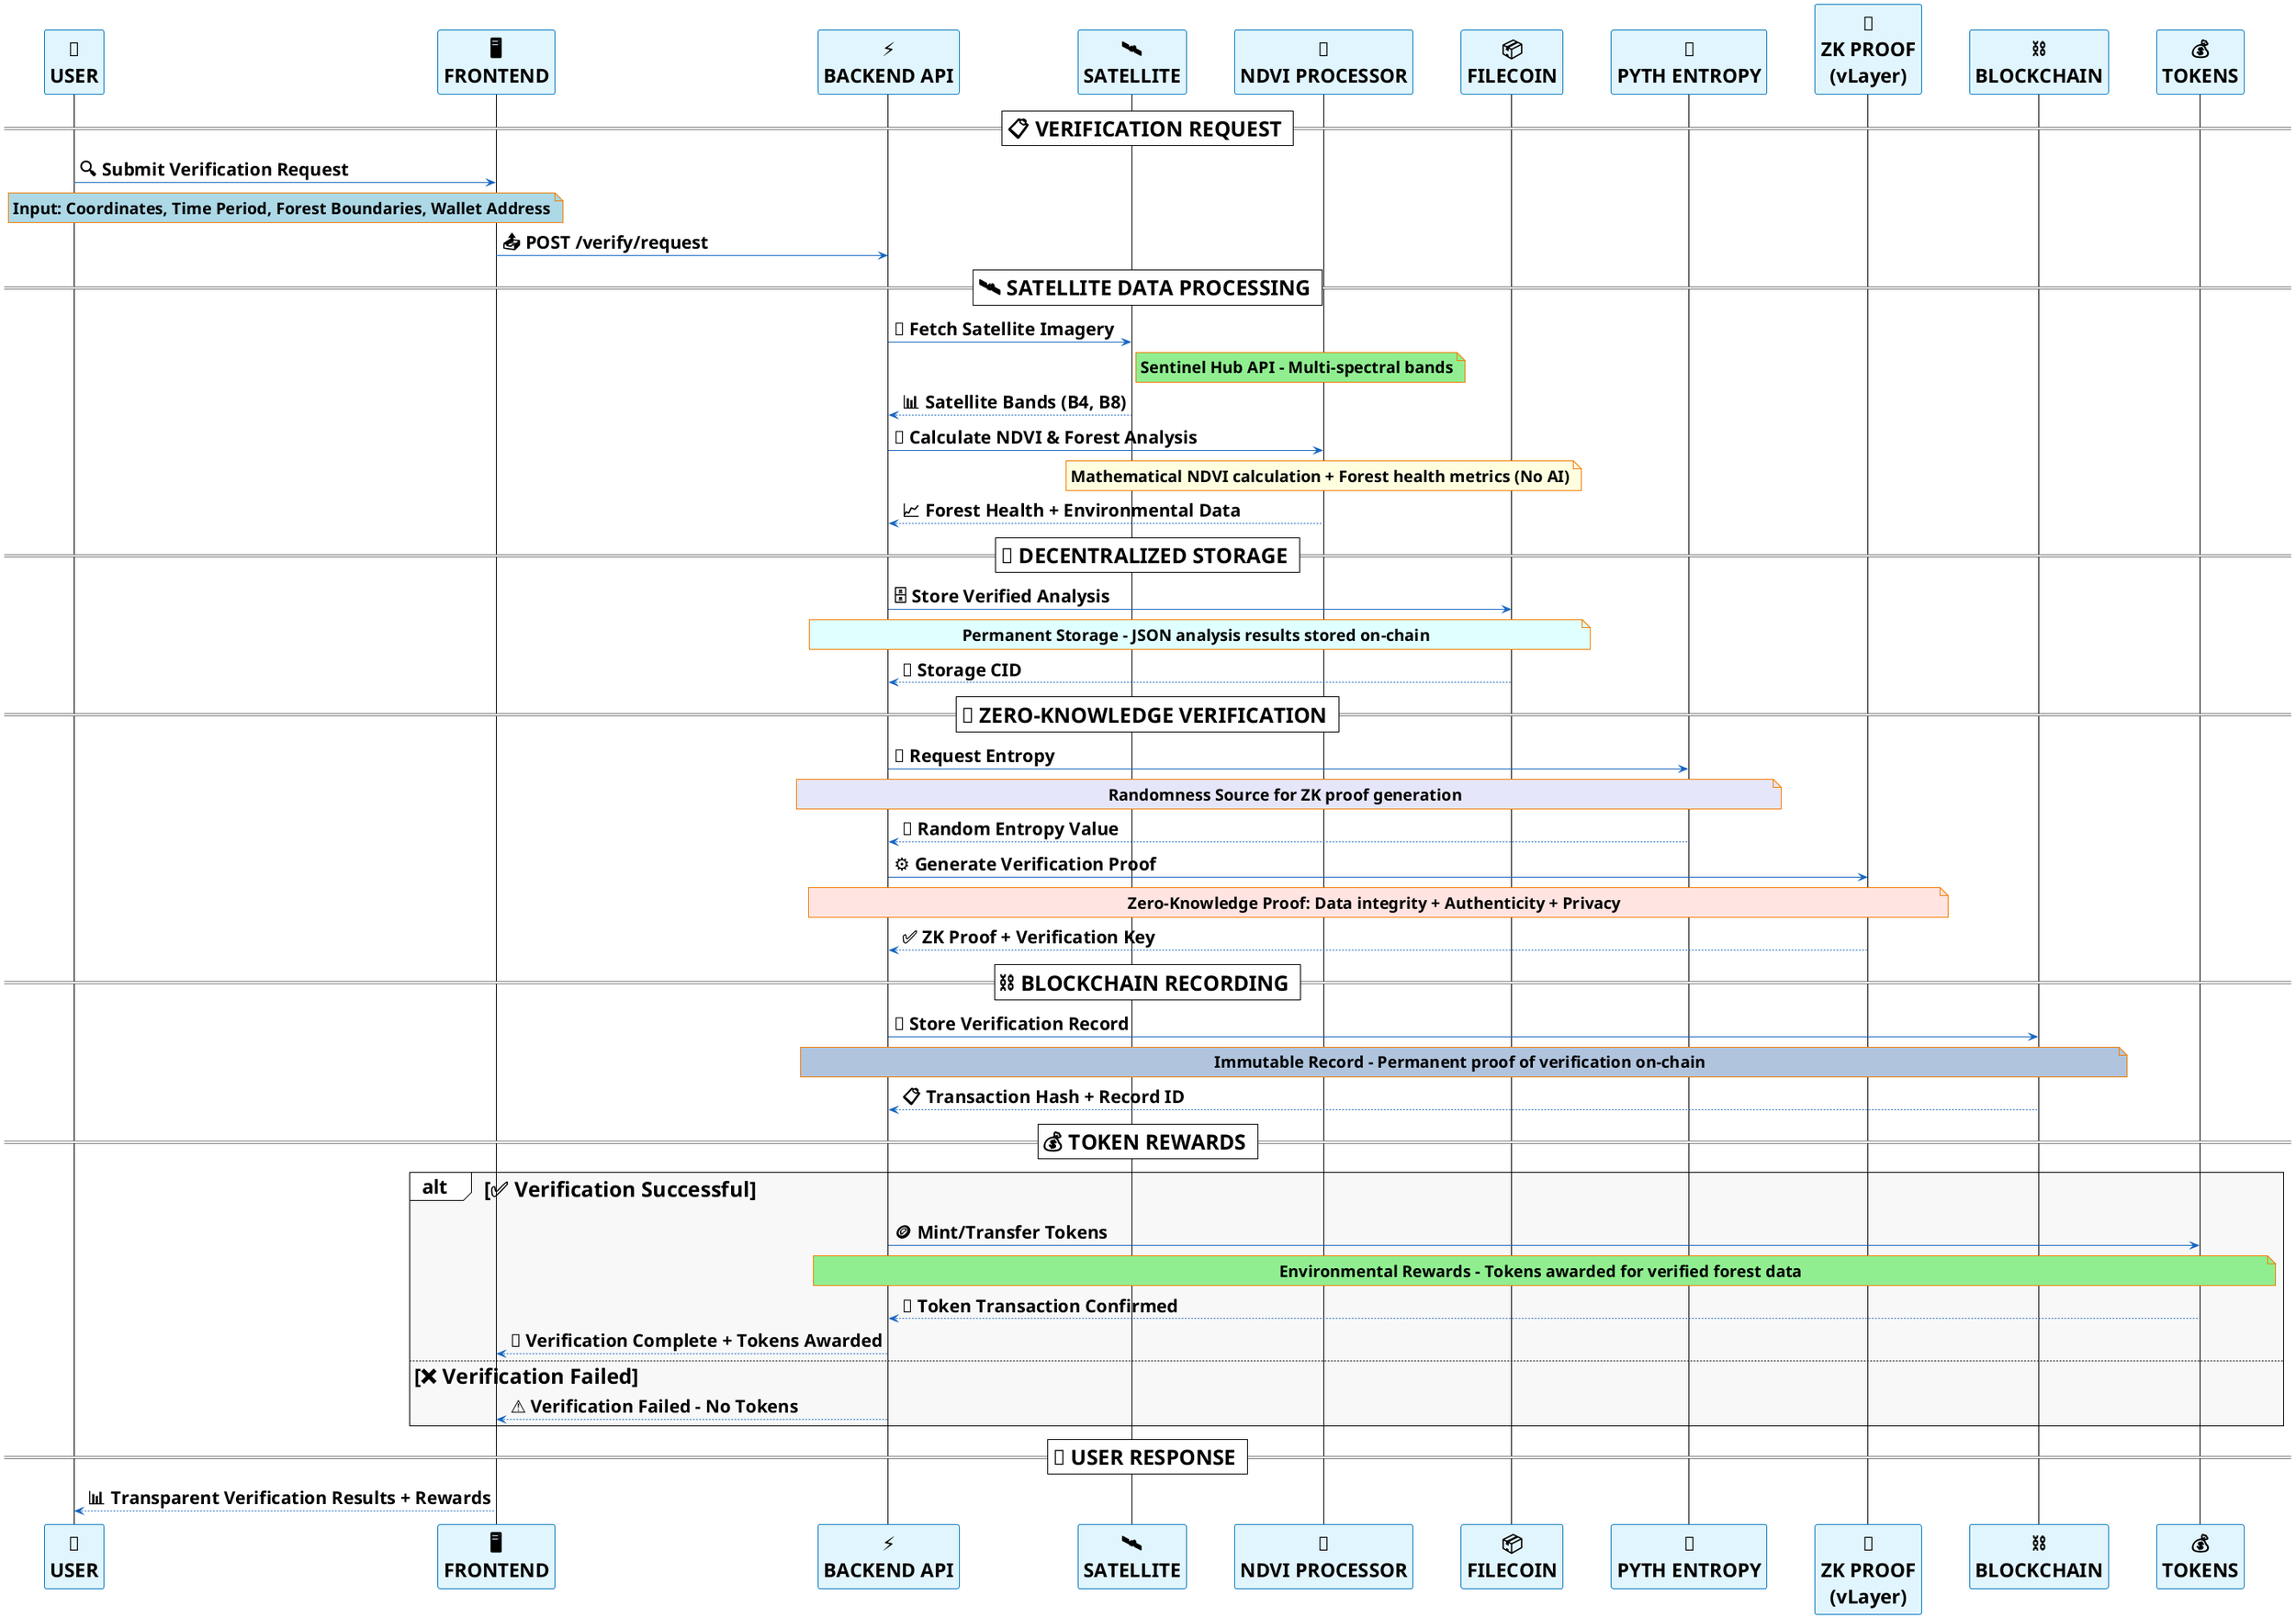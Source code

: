 @startuml
!theme plain

' === STYLING CONFIGURATION ===
skinparam defaultFontSize 26
skinparam defaultFontName Arial Black
skinparam titleFontSize 36
skinparam titleFontStyle bold
skinparam participantFontSize 24
skinparam participantFontStyle bold
skinparam arrowFontSize 22
skinparam arrowFontStyle bold
skinparam noteFontSize 20
skinparam noteFontStyle bold

' === SPACING & LAYOUT ===
skinparam sequenceParticipantPadding 25
skinparam sequenceArrowPadding 15
skinparam sequenceGroupBodyBackgroundColor #f8f8f8
skinparam sequenceGroupHeaderFontSize 24
skinparam sequenceGroupHeaderFontStyle bold

' === COLORS & STYLING ===
skinparam backgroundColor white
skinparam participant {
    BackgroundColor #e1f5fe
    BorderColor #0277bd
    FontColor black
}
skinparam note {
    BackgroundColor #fff3e0
    BorderColor #f57c00
    FontColor black
}
skinparam arrow {
    Color #1565c0
    FontColor black
}

' === USER INTERFACE ===
participant "🌱\n**USER**" as User

' === FRONTEND LAYER ===  
participant "🖥️\n**FRONTEND**" as Frontend

' === BACKEND SERVICES ===
participant "⚡\n**BACKEND API**" as API
participant "🛰️\n**SATELLITE**" as Sentinel
participant "🧮\n**NDVI PROCESSOR**" as Processor

' === STORAGE & VERIFICATION ===
participant "📦\n**FILECOIN**" as Filecoin
participant "🎲\n**PYTH ENTROPY**" as Pyth
participant "🔐\n**ZK PROOF**\n(vLayer)" as ZK

' === BLOCKCHAIN LAYER ===
participant "⛓️\n**BLOCKCHAIN**" as Blockchain
participant "💰\n**TOKENS**" as Tokens

' ================================================================
== 📋 **VERIFICATION REQUEST** ==
' ================================================================

User -> Frontend: **🔍 Submit Verification Request**
note over User, Frontend #lightblue
  **Input: Coordinates, Time Period, Forest Boundaries, Wallet Address**
end note

Frontend -> API: **📤 POST /verify/request**

' ================================================================
== 🛰️ **SATELLITE DATA PROCESSING** ==
' ================================================================

API -> Sentinel: **📡 Fetch Satellite Imagery**
note right of Sentinel #lightgreen
  **Sentinel Hub API - Multi-spectral bands**
end note
Sentinel --> API: **📊 Satellite Bands (B4, B8)**

API -> Processor: **🔬 Calculate NDVI & Forest Analysis**
note over Processor #lightyellow
  **Mathematical NDVI calculation + Forest health metrics (No AI)**
end note
Processor --> API: **📈 Forest Health + Environmental Data**

' ================================================================
== 💾 **DECENTRALIZED STORAGE** ==
' ================================================================

API -> Filecoin: **🗄️ Store Verified Analysis**
note over API, Filecoin #lightcyan
  **Permanent Storage - JSON analysis results stored on-chain**
end note
Filecoin --> API: **🔗 Storage CID**

' ================================================================
== 🔐 **ZERO-KNOWLEDGE VERIFICATION** ==
' ================================================================

API -> Pyth: **🎯 Request Entropy**
note over API, Pyth #lavender
  **Randomness Source for ZK proof generation**
end note
Pyth --> API: **🎲 Random Entropy Value**

API -> ZK: **⚙️ Generate Verification Proof**
note over API, ZK #mistyrose
  **Zero-Knowledge Proof: Data integrity + Authenticity + Privacy**
end note
ZK --> API: **✅ ZK Proof + Verification Key**

' ================================================================
== ⛓️ **BLOCKCHAIN RECORDING** ==
' ================================================================

API -> Blockchain: **📝 Store Verification Record**
note over API, Blockchain #lightsteelblue
  **Immutable Record - Permanent proof of verification on-chain**
end note
Blockchain --> API: **📋 Transaction Hash + Record ID**

' ================================================================
== 💰 **TOKEN REWARDS** ==
' ================================================================

alt **✅ Verification Successful**
    API -> Tokens: **🪙 Mint/Transfer Tokens**
    note over API, Tokens #lightgreen
      **Environmental Rewards - Tokens awarded for verified forest data**
    end note
    Tokens --> API: **💎 Token Transaction Confirmed**
    API --> Frontend: **🎉 Verification Complete + Tokens Awarded**
    
else **❌ Verification Failed**
    API --> Frontend: **⚠️ Verification Failed - No Tokens**
end

' ================================================================
== 📱 **USER RESPONSE** ==
' ================================================================

Frontend --> User: **📊 Transparent Verification Results + Rewards**

@enduml 